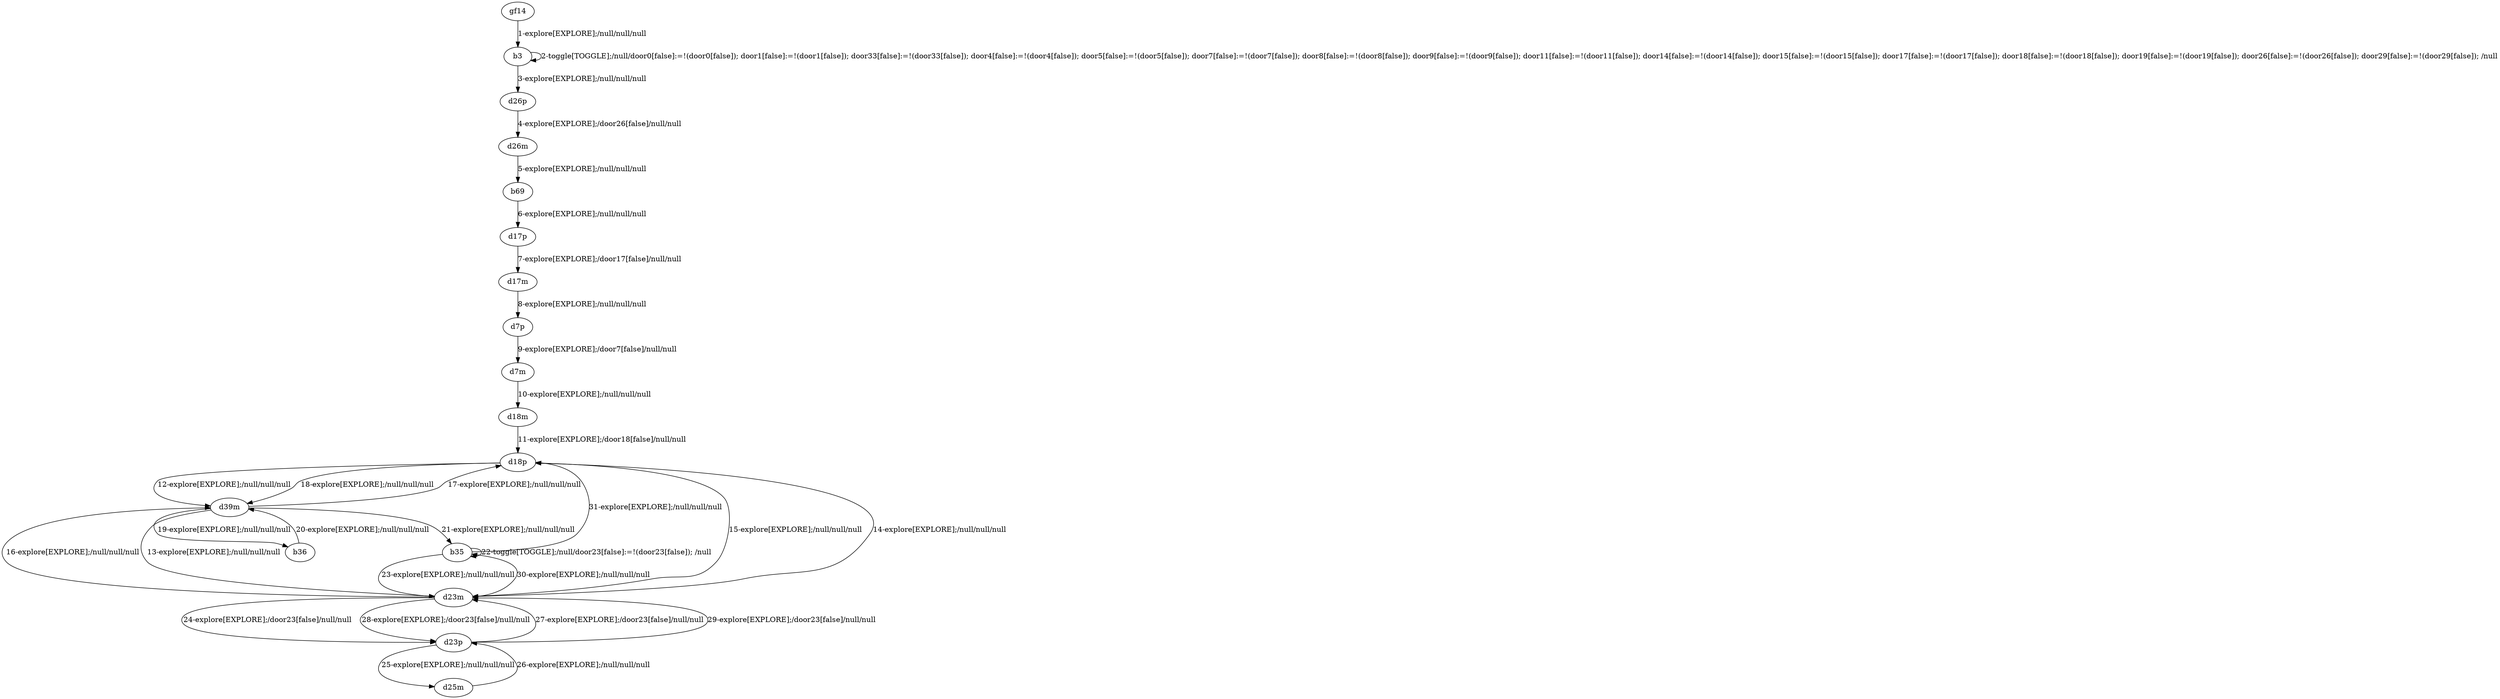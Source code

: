 # Total number of goals covered by this test: 1
# b35 --> d18p

digraph g {
"gf14" -> "b3" [label = "1-explore[EXPLORE];/null/null/null"];
"b3" -> "b3" [label = "2-toggle[TOGGLE];/null/door0[false]:=!(door0[false]); door1[false]:=!(door1[false]); door33[false]:=!(door33[false]); door4[false]:=!(door4[false]); door5[false]:=!(door5[false]); door7[false]:=!(door7[false]); door8[false]:=!(door8[false]); door9[false]:=!(door9[false]); door11[false]:=!(door11[false]); door14[false]:=!(door14[false]); door15[false]:=!(door15[false]); door17[false]:=!(door17[false]); door18[false]:=!(door18[false]); door19[false]:=!(door19[false]); door26[false]:=!(door26[false]); door29[false]:=!(door29[false]); /null"];
"b3" -> "d26p" [label = "3-explore[EXPLORE];/null/null/null"];
"d26p" -> "d26m" [label = "4-explore[EXPLORE];/door26[false]/null/null"];
"d26m" -> "b69" [label = "5-explore[EXPLORE];/null/null/null"];
"b69" -> "d17p" [label = "6-explore[EXPLORE];/null/null/null"];
"d17p" -> "d17m" [label = "7-explore[EXPLORE];/door17[false]/null/null"];
"d17m" -> "d7p" [label = "8-explore[EXPLORE];/null/null/null"];
"d7p" -> "d7m" [label = "9-explore[EXPLORE];/door7[false]/null/null"];
"d7m" -> "d18m" [label = "10-explore[EXPLORE];/null/null/null"];
"d18m" -> "d18p" [label = "11-explore[EXPLORE];/door18[false]/null/null"];
"d18p" -> "d39m" [label = "12-explore[EXPLORE];/null/null/null"];
"d39m" -> "d23m" [label = "13-explore[EXPLORE];/null/null/null"];
"d23m" -> "d18p" [label = "14-explore[EXPLORE];/null/null/null"];
"d18p" -> "d23m" [label = "15-explore[EXPLORE];/null/null/null"];
"d23m" -> "d39m" [label = "16-explore[EXPLORE];/null/null/null"];
"d39m" -> "d18p" [label = "17-explore[EXPLORE];/null/null/null"];
"d18p" -> "d39m" [label = "18-explore[EXPLORE];/null/null/null"];
"d39m" -> "b36" [label = "19-explore[EXPLORE];/null/null/null"];
"b36" -> "d39m" [label = "20-explore[EXPLORE];/null/null/null"];
"d39m" -> "b35" [label = "21-explore[EXPLORE];/null/null/null"];
"b35" -> "b35" [label = "22-toggle[TOGGLE];/null/door23[false]:=!(door23[false]); /null"];
"b35" -> "d23m" [label = "23-explore[EXPLORE];/null/null/null"];
"d23m" -> "d23p" [label = "24-explore[EXPLORE];/door23[false]/null/null"];
"d23p" -> "d25m" [label = "25-explore[EXPLORE];/null/null/null"];
"d25m" -> "d23p" [label = "26-explore[EXPLORE];/null/null/null"];
"d23p" -> "d23m" [label = "27-explore[EXPLORE];/door23[false]/null/null"];
"d23m" -> "d23p" [label = "28-explore[EXPLORE];/door23[false]/null/null"];
"d23p" -> "d23m" [label = "29-explore[EXPLORE];/door23[false]/null/null"];
"d23m" -> "b35" [label = "30-explore[EXPLORE];/null/null/null"];
"b35" -> "d18p" [label = "31-explore[EXPLORE];/null/null/null"];
}